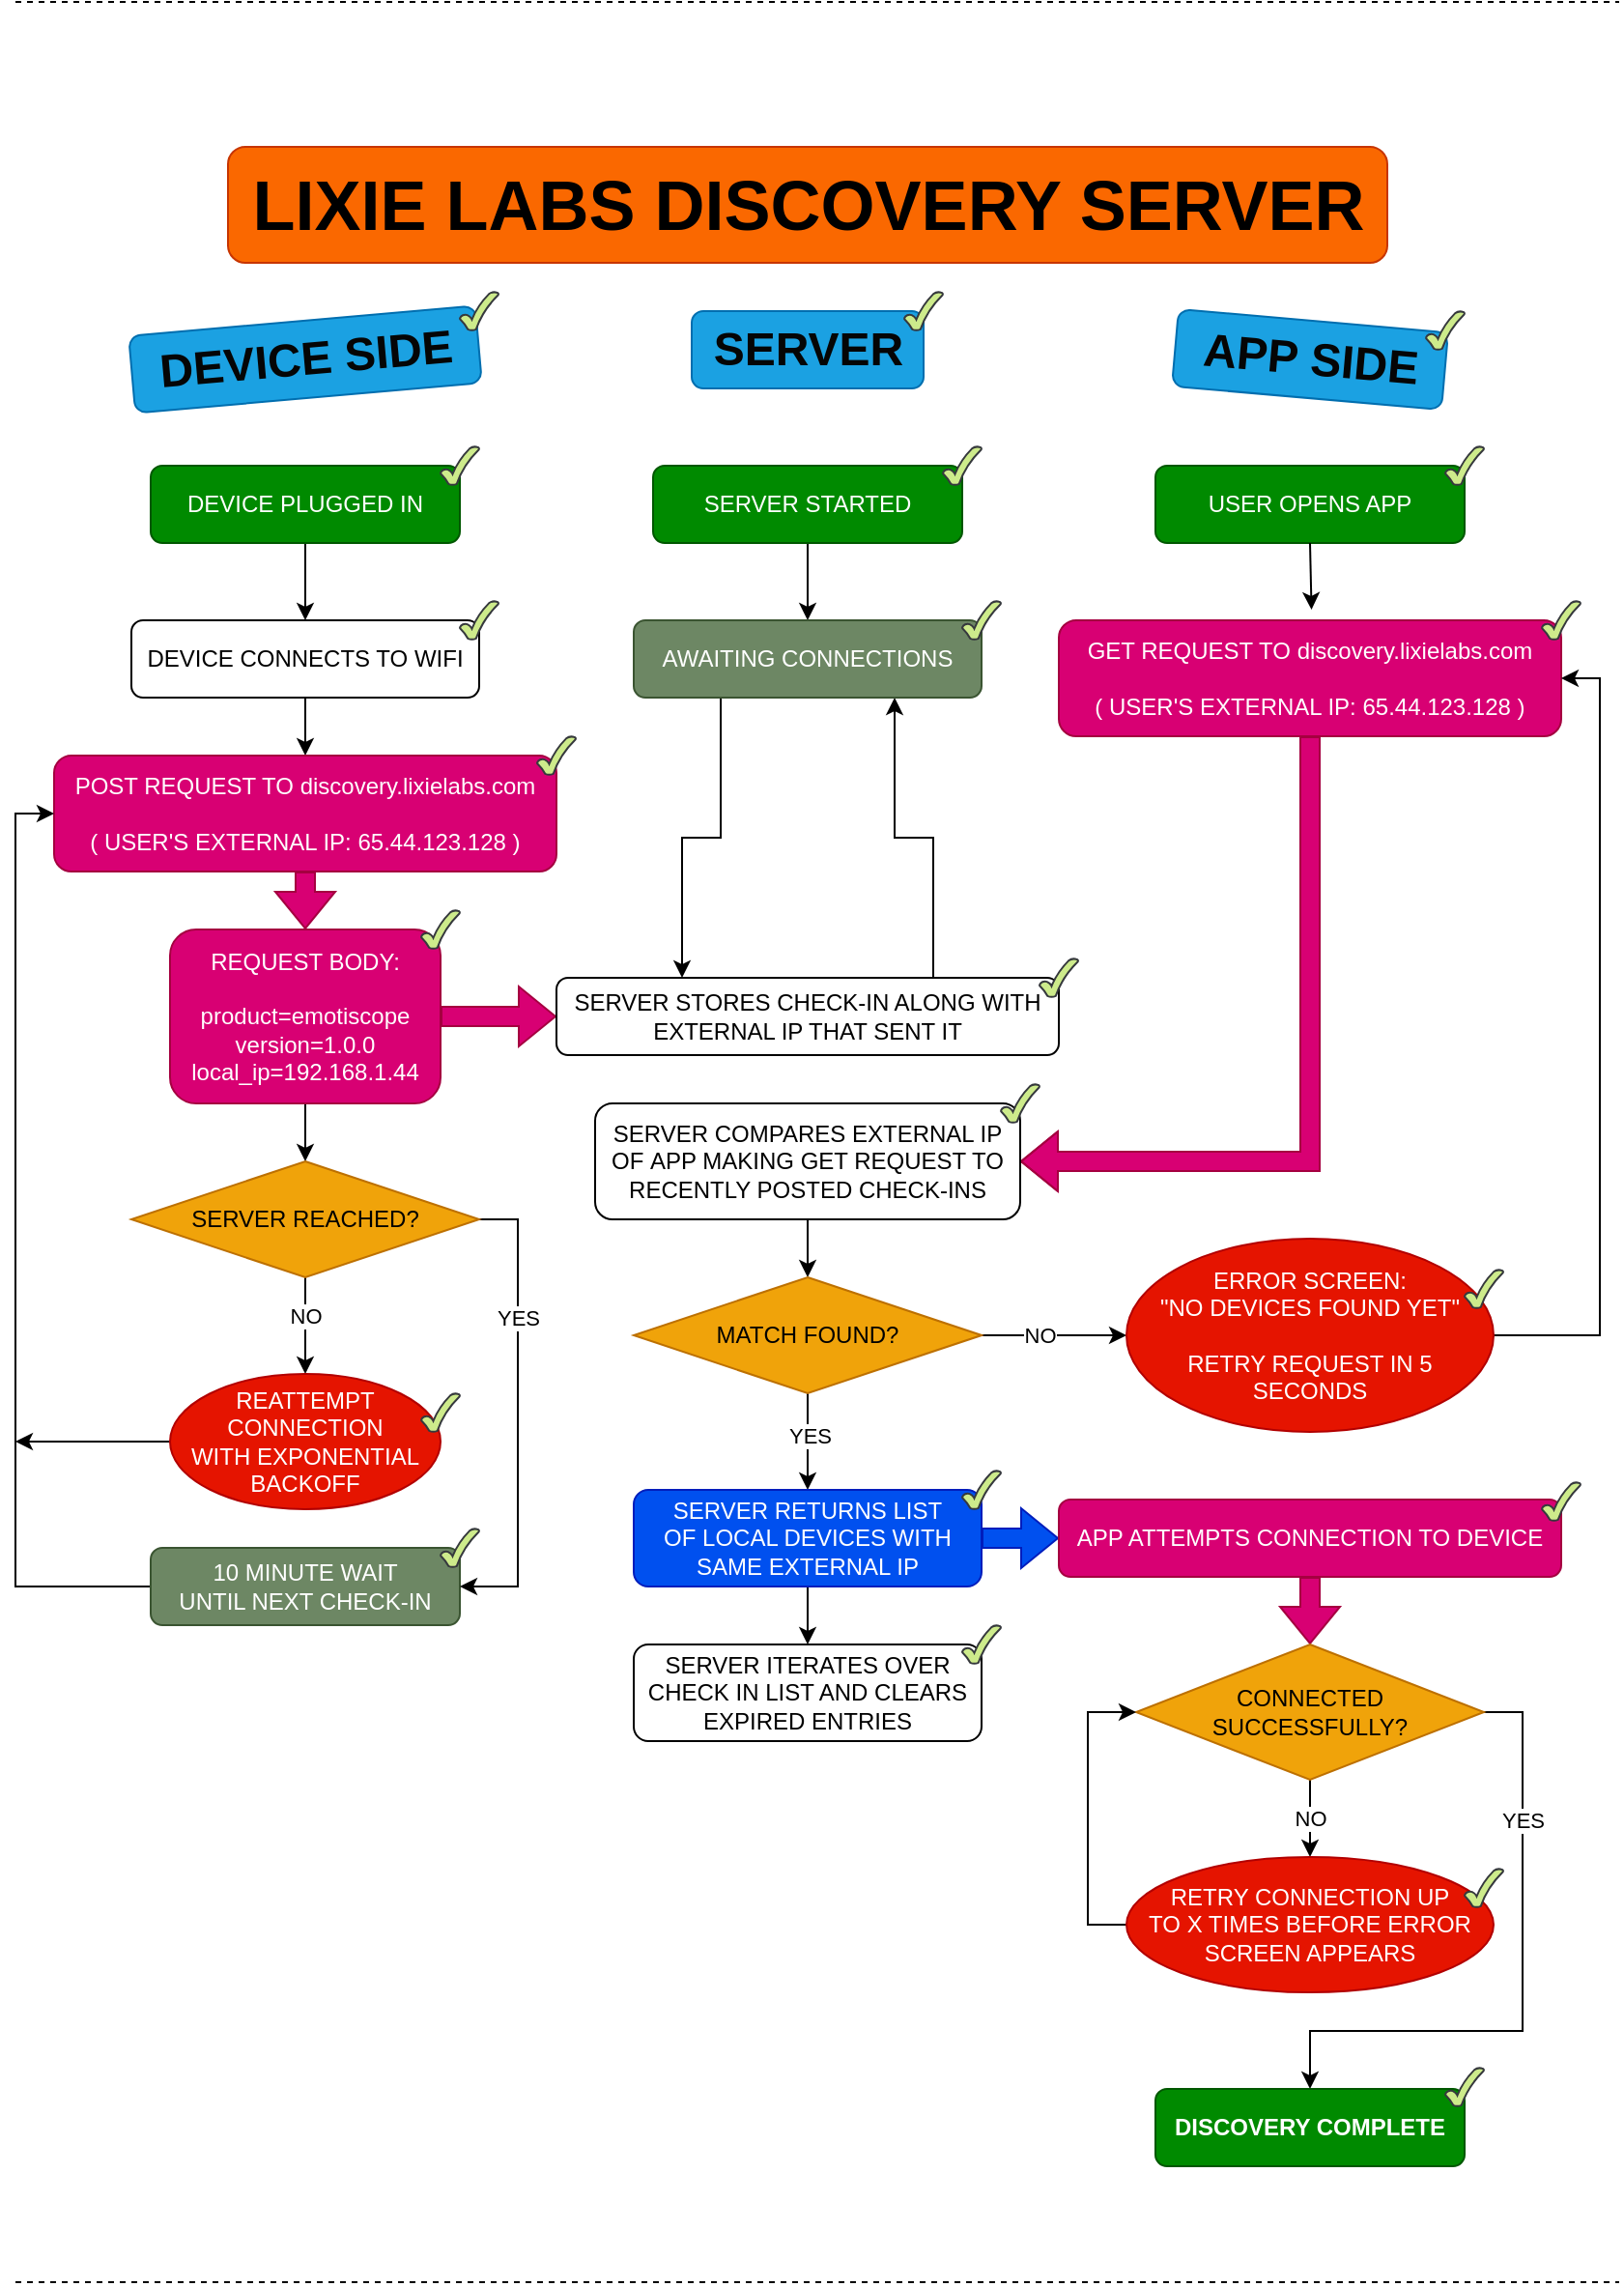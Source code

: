 <mxfile version="23.0.2" type="device">
  <diagram name="Page-1" id="m7h62sNd-sG1F1xwPiXm">
    <mxGraphModel dx="989" dy="582" grid="1" gridSize="10" guides="1" tooltips="1" connect="1" arrows="1" fold="1" page="0" pageScale="1" pageWidth="850" pageHeight="1100" background="none" math="0" shadow="0">
      <root>
        <mxCell id="0" />
        <mxCell id="1" parent="0" />
        <mxCell id="rlILf8Csak6X1hhZwI38-141" style="edgeStyle=orthogonalEdgeStyle;rounded=0;orthogonalLoop=1;jettySize=auto;html=1;exitX=0.5;exitY=1;exitDx=0;exitDy=0;entryX=0.5;entryY=0;entryDx=0;entryDy=0;" parent="1" source="rlILf8Csak6X1hhZwI38-2" target="rlILf8Csak6X1hhZwI38-140" edge="1">
          <mxGeometry relative="1" as="geometry" />
        </mxCell>
        <mxCell id="rlILf8Csak6X1hhZwI38-2" value="DEVICE PLUGGED IN" style="rounded=1;whiteSpace=wrap;html=1;fillColor=#008a00;fontColor=#ffffff;strokeColor=#005700;" parent="1" vertex="1">
          <mxGeometry x="80" y="240" width="160" height="40" as="geometry" />
        </mxCell>
        <mxCell id="rlILf8Csak6X1hhZwI38-3" value="&lt;b&gt;DEVICE SIDE&lt;/b&gt;" style="text;html=1;align=center;verticalAlign=middle;resizable=0;points=[];autosize=1;strokeColor=#006EAF;fillColor=#1ba1e2;fontSize=24;fontStyle=0;labelBackgroundColor=none;labelBorderColor=none;perimeterSpacing=0;fontColor=#050505;rounded=1;glass=0;shadow=0;rotation=355;" parent="1" vertex="1">
          <mxGeometry x="70" y="165" width="180" height="40" as="geometry" />
        </mxCell>
        <mxCell id="rlILf8Csak6X1hhZwI38-143" style="edgeStyle=orthogonalEdgeStyle;rounded=0;orthogonalLoop=1;jettySize=auto;html=1;exitX=0.5;exitY=1;exitDx=0;exitDy=0;entryX=0.5;entryY=0;entryDx=0;entryDy=0;" parent="1" source="rlILf8Csak6X1hhZwI38-140" target="rlILf8Csak6X1hhZwI38-142" edge="1">
          <mxGeometry relative="1" as="geometry" />
        </mxCell>
        <mxCell id="rlILf8Csak6X1hhZwI38-140" value="DEVICE CONNECTS TO WIFI" style="rounded=1;whiteSpace=wrap;html=1;" parent="1" vertex="1">
          <mxGeometry x="70" y="320" width="180" height="40" as="geometry" />
        </mxCell>
        <mxCell id="rlILf8Csak6X1hhZwI38-288" style="edgeStyle=orthogonalEdgeStyle;rounded=0;orthogonalLoop=1;jettySize=auto;html=1;exitX=0.5;exitY=1;exitDx=0;exitDy=0;entryX=0.5;entryY=0;entryDx=0;entryDy=0;fillColor=#d80073;strokeColor=#A50040;shape=flexArrow;" parent="1" source="rlILf8Csak6X1hhZwI38-142" target="rlILf8Csak6X1hhZwI38-287" edge="1">
          <mxGeometry relative="1" as="geometry" />
        </mxCell>
        <mxCell id="rlILf8Csak6X1hhZwI38-142" value="POST REQUEST TO discovery.lixielabs.com&lt;br&gt;&lt;br&gt;( USER&#39;S EXTERNAL IP: 65.44.123.128 )" style="rounded=1;whiteSpace=wrap;html=1;fillColor=#d80073;fontColor=#ffffff;strokeColor=#A50040;" parent="1" vertex="1">
          <mxGeometry x="30" y="390" width="260" height="60" as="geometry" />
        </mxCell>
        <mxCell id="rlILf8Csak6X1hhZwI38-152" value="&lt;b&gt;&lt;font style=&quot;font-size: 36px;&quot;&gt;LIXIE LABS DISCOVERY SERVER&lt;/font&gt;&lt;/b&gt;" style="text;html=1;align=center;verticalAlign=middle;resizable=0;points=[];autosize=1;strokeColor=#C73500;fillColor=#fa6800;fontColor=#000000;rounded=1;" parent="1" vertex="1">
          <mxGeometry x="120" y="75" width="600" height="60" as="geometry" />
        </mxCell>
        <mxCell id="rlILf8Csak6X1hhZwI38-200" value="&lt;b&gt;APP SIDE&lt;/b&gt;" style="text;html=1;align=center;verticalAlign=middle;resizable=0;points=[];autosize=1;strokeColor=#006EAF;fillColor=#1ba1e2;fontSize=24;fontStyle=0;labelBackgroundColor=none;labelBorderColor=none;perimeterSpacing=0;fontColor=#050505;rounded=1;rotation=5;" parent="1" vertex="1">
          <mxGeometry x="610" y="165" width="140" height="40" as="geometry" />
        </mxCell>
        <mxCell id="rlILf8Csak6X1hhZwI38-241" value="" style="endArrow=none;dashed=1;html=1;rounded=0;" parent="1" edge="1">
          <mxGeometry width="50" height="50" relative="1" as="geometry">
            <mxPoint x="10" as="sourcePoint" />
            <mxPoint x="840" as="targetPoint" />
          </mxGeometry>
        </mxCell>
        <mxCell id="rlILf8Csak6X1hhZwI38-298" style="edgeStyle=orthogonalEdgeStyle;rounded=0;orthogonalLoop=1;jettySize=auto;html=1;exitX=1;exitY=0.5;exitDx=0;exitDy=0;entryX=0;entryY=0.5;entryDx=0;entryDy=0;fillColor=#d80073;strokeColor=#A50040;shape=flexArrow;" parent="1" source="rlILf8Csak6X1hhZwI38-287" target="rlILf8Csak6X1hhZwI38-289" edge="1">
          <mxGeometry relative="1" as="geometry" />
        </mxCell>
        <mxCell id="rlILf8Csak6X1hhZwI38-311" style="edgeStyle=orthogonalEdgeStyle;rounded=0;orthogonalLoop=1;jettySize=auto;html=1;exitX=0.5;exitY=1;exitDx=0;exitDy=0;entryX=0.5;entryY=0;entryDx=0;entryDy=0;" parent="1" source="rlILf8Csak6X1hhZwI38-287" target="rlILf8Csak6X1hhZwI38-310" edge="1">
          <mxGeometry relative="1" as="geometry" />
        </mxCell>
        <mxCell id="rlILf8Csak6X1hhZwI38-287" value="&lt;div&gt;REQUEST BODY:&lt;/div&gt;&lt;div&gt;&lt;br&gt;&lt;/div&gt;&lt;div&gt;product=emotiscope&lt;/div&gt;&lt;div&gt;version=1.0.0&lt;/div&gt;&lt;div&gt;local_ip=192.168.1.44&lt;/div&gt;" style="rounded=1;whiteSpace=wrap;html=1;fillColor=#d80073;fontColor=#ffffff;strokeColor=#A50040;" parent="1" vertex="1">
          <mxGeometry x="90" y="480" width="140" height="90" as="geometry" />
        </mxCell>
        <mxCell id="rlILf8Csak6X1hhZwI38-325" style="edgeStyle=orthogonalEdgeStyle;rounded=0;orthogonalLoop=1;jettySize=auto;html=1;exitX=0.75;exitY=0;exitDx=0;exitDy=0;entryX=0.75;entryY=1;entryDx=0;entryDy=0;" parent="1" source="rlILf8Csak6X1hhZwI38-289" target="rlILf8Csak6X1hhZwI38-321" edge="1">
          <mxGeometry relative="1" as="geometry" />
        </mxCell>
        <mxCell id="rlILf8Csak6X1hhZwI38-289" value="SERVER STORES CHECK-IN ALONG WITH EXTERNAL IP THAT SENT IT" style="rounded=1;whiteSpace=wrap;html=1;" parent="1" vertex="1">
          <mxGeometry x="290" y="505" width="260" height="40" as="geometry" />
        </mxCell>
        <mxCell id="rlILf8Csak6X1hhZwI38-292" value="USER OPENS APP" style="rounded=1;whiteSpace=wrap;html=1;fillColor=#008a00;fontColor=#ffffff;strokeColor=#005700;" parent="1" vertex="1">
          <mxGeometry x="600" y="240" width="160" height="40" as="geometry" />
        </mxCell>
        <mxCell id="rlILf8Csak6X1hhZwI38-293" value="&lt;b&gt;SERVER&lt;/b&gt;" style="text;html=1;align=center;verticalAlign=middle;resizable=0;points=[];autosize=1;strokeColor=#006EAF;fillColor=#1ba1e2;fontSize=24;fontStyle=0;labelBackgroundColor=none;labelBorderColor=none;perimeterSpacing=0;fontColor=#050505;rounded=1;glass=0;shadow=0;rotation=0;" parent="1" vertex="1">
          <mxGeometry x="360" y="160" width="120" height="40" as="geometry" />
        </mxCell>
        <mxCell id="rlILf8Csak6X1hhZwI38-322" style="edgeStyle=orthogonalEdgeStyle;rounded=0;orthogonalLoop=1;jettySize=auto;html=1;exitX=0.5;exitY=1;exitDx=0;exitDy=0;entryX=0.5;entryY=0;entryDx=0;entryDy=0;" parent="1" source="rlILf8Csak6X1hhZwI38-294" target="rlILf8Csak6X1hhZwI38-321" edge="1">
          <mxGeometry relative="1" as="geometry" />
        </mxCell>
        <mxCell id="rlILf8Csak6X1hhZwI38-294" value="SERVER STARTED" style="rounded=1;whiteSpace=wrap;html=1;fillColor=#008a00;fontColor=#ffffff;strokeColor=#005700;" parent="1" vertex="1">
          <mxGeometry x="340" y="240" width="160" height="40" as="geometry" />
        </mxCell>
        <mxCell id="rlILf8Csak6X1hhZwI38-300" style="edgeStyle=orthogonalEdgeStyle;rounded=0;orthogonalLoop=1;jettySize=auto;html=1;exitX=0.5;exitY=1;exitDx=0;exitDy=0;entryX=1;entryY=0.5;entryDx=0;entryDy=0;fillColor=#d80073;strokeColor=#A50040;shape=flexArrow;" parent="1" source="rlILf8Csak6X1hhZwI38-295" target="rlILf8Csak6X1hhZwI38-299" edge="1">
          <mxGeometry relative="1" as="geometry" />
        </mxCell>
        <mxCell id="rlILf8Csak6X1hhZwI38-295" value="GET REQUEST TO discovery.lixielabs.com&lt;br&gt;&lt;br&gt;( USER&#39;S EXTERNAL IP: 65.44.123.128 )" style="rounded=1;whiteSpace=wrap;html=1;fillColor=#d80073;fontColor=#ffffff;strokeColor=#A50040;" parent="1" vertex="1">
          <mxGeometry x="550" y="320" width="260" height="60" as="geometry" />
        </mxCell>
        <mxCell id="rlILf8Csak6X1hhZwI38-296" style="edgeStyle=orthogonalEdgeStyle;rounded=0;orthogonalLoop=1;jettySize=auto;html=1;exitX=0.5;exitY=1;exitDx=0;exitDy=0;entryX=0.503;entryY=-0.092;entryDx=0;entryDy=0;entryPerimeter=0;" parent="1" source="rlILf8Csak6X1hhZwI38-292" target="rlILf8Csak6X1hhZwI38-295" edge="1">
          <mxGeometry relative="1" as="geometry" />
        </mxCell>
        <mxCell id="rlILf8Csak6X1hhZwI38-303" style="edgeStyle=orthogonalEdgeStyle;rounded=0;orthogonalLoop=1;jettySize=auto;html=1;exitX=0.5;exitY=1;exitDx=0;exitDy=0;entryX=0.5;entryY=0;entryDx=0;entryDy=0;" parent="1" source="rlILf8Csak6X1hhZwI38-299" target="rlILf8Csak6X1hhZwI38-302" edge="1">
          <mxGeometry relative="1" as="geometry" />
        </mxCell>
        <mxCell id="rlILf8Csak6X1hhZwI38-299" value="SERVER COMPARES EXTERNAL IP&lt;br&gt;OF&amp;nbsp;APP MAKING GET REQUEST TO&lt;br&gt;RECENTLY POSTED CHECK-INS" style="rounded=1;whiteSpace=wrap;html=1;" parent="1" vertex="1">
          <mxGeometry x="310" y="570" width="220" height="60" as="geometry" />
        </mxCell>
        <mxCell id="rlILf8Csak6X1hhZwI38-306" style="edgeStyle=orthogonalEdgeStyle;rounded=0;orthogonalLoop=1;jettySize=auto;html=1;exitX=1;exitY=0.5;exitDx=0;exitDy=0;entryX=0;entryY=0.5;entryDx=0;entryDy=0;" parent="1" source="rlILf8Csak6X1hhZwI38-302" target="rlILf8Csak6X1hhZwI38-305" edge="1">
          <mxGeometry relative="1" as="geometry" />
        </mxCell>
        <mxCell id="rlILf8Csak6X1hhZwI38-307" value="NO" style="edgeLabel;html=1;align=center;verticalAlign=middle;resizable=0;points=[];" parent="rlILf8Csak6X1hhZwI38-306" vertex="1" connectable="0">
          <mxGeometry x="-0.2" y="-3" relative="1" as="geometry">
            <mxPoint y="-3" as="offset" />
          </mxGeometry>
        </mxCell>
        <mxCell id="rlILf8Csak6X1hhZwI38-328" style="edgeStyle=orthogonalEdgeStyle;rounded=0;orthogonalLoop=1;jettySize=auto;html=1;exitX=0.5;exitY=1;exitDx=0;exitDy=0;entryX=0.5;entryY=0;entryDx=0;entryDy=0;" parent="1" source="rlILf8Csak6X1hhZwI38-302" target="rlILf8Csak6X1hhZwI38-327" edge="1">
          <mxGeometry relative="1" as="geometry" />
        </mxCell>
        <mxCell id="rlILf8Csak6X1hhZwI38-329" value="YES" style="edgeLabel;html=1;align=center;verticalAlign=middle;resizable=0;points=[];" parent="rlILf8Csak6X1hhZwI38-328" vertex="1" connectable="0">
          <mxGeometry x="-0.133" y="1" relative="1" as="geometry">
            <mxPoint as="offset" />
          </mxGeometry>
        </mxCell>
        <mxCell id="rlILf8Csak6X1hhZwI38-302" value="MATCH FOUND?" style="rhombus;whiteSpace=wrap;html=1;fillColor=#f0a30a;fontColor=#000000;strokeColor=#BD7000;" parent="1" vertex="1">
          <mxGeometry x="330" y="660" width="180" height="60" as="geometry" />
        </mxCell>
        <mxCell id="rlILf8Csak6X1hhZwI38-326" style="edgeStyle=orthogonalEdgeStyle;rounded=0;orthogonalLoop=1;jettySize=auto;html=1;exitX=1;exitY=0.5;exitDx=0;exitDy=0;entryX=1;entryY=0.5;entryDx=0;entryDy=0;" parent="1" source="rlILf8Csak6X1hhZwI38-305" target="rlILf8Csak6X1hhZwI38-295" edge="1">
          <mxGeometry relative="1" as="geometry">
            <Array as="points">
              <mxPoint x="830" y="690" />
              <mxPoint x="830" y="350" />
            </Array>
          </mxGeometry>
        </mxCell>
        <mxCell id="rlILf8Csak6X1hhZwI38-305" value="ERROR SCREEN:&lt;br&gt;&quot;NO DEVICES FOUND YET&quot;&lt;br&gt;&lt;br&gt;RETRY REQUEST IN 5 SECONDS" style="ellipse;whiteSpace=wrap;html=1;fillColor=#e51400;strokeColor=#B20000;fontColor=#ffffff;" parent="1" vertex="1">
          <mxGeometry x="585" y="640" width="190" height="100" as="geometry" />
        </mxCell>
        <mxCell id="rlILf8Csak6X1hhZwI38-320" style="edgeStyle=orthogonalEdgeStyle;rounded=0;orthogonalLoop=1;jettySize=auto;html=1;exitX=0;exitY=0.5;exitDx=0;exitDy=0;entryX=0;entryY=0.5;entryDx=0;entryDy=0;" parent="1" source="rlILf8Csak6X1hhZwI38-308" target="rlILf8Csak6X1hhZwI38-142" edge="1">
          <mxGeometry relative="1" as="geometry" />
        </mxCell>
        <mxCell id="rlILf8Csak6X1hhZwI38-308" value="10 MINUTE WAIT&lt;br&gt;UNTIL NEXT CHECK-IN" style="rounded=1;whiteSpace=wrap;html=1;fillColor=#6d8764;fontColor=#ffffff;strokeColor=#3A5431;" parent="1" vertex="1">
          <mxGeometry x="80" y="800" width="160" height="40" as="geometry" />
        </mxCell>
        <mxCell id="rlILf8Csak6X1hhZwI38-314" style="edgeStyle=orthogonalEdgeStyle;rounded=0;orthogonalLoop=1;jettySize=auto;html=1;exitX=0.5;exitY=1;exitDx=0;exitDy=0;entryX=0.5;entryY=0;entryDx=0;entryDy=0;" parent="1" source="rlILf8Csak6X1hhZwI38-310" target="rlILf8Csak6X1hhZwI38-313" edge="1">
          <mxGeometry relative="1" as="geometry" />
        </mxCell>
        <mxCell id="rlILf8Csak6X1hhZwI38-315" value="NO" style="edgeLabel;html=1;align=center;verticalAlign=middle;resizable=0;points=[];" parent="rlILf8Csak6X1hhZwI38-314" vertex="1" connectable="0">
          <mxGeometry x="-0.05" y="-1" relative="1" as="geometry">
            <mxPoint x="1" y="-4" as="offset" />
          </mxGeometry>
        </mxCell>
        <mxCell id="rlILf8Csak6X1hhZwI38-318" style="edgeStyle=orthogonalEdgeStyle;rounded=0;orthogonalLoop=1;jettySize=auto;html=1;exitX=1;exitY=0.5;exitDx=0;exitDy=0;entryX=1;entryY=0.5;entryDx=0;entryDy=0;" parent="1" source="rlILf8Csak6X1hhZwI38-310" target="rlILf8Csak6X1hhZwI38-308" edge="1">
          <mxGeometry relative="1" as="geometry">
            <Array as="points">
              <mxPoint x="270" y="630" />
              <mxPoint x="270" y="820" />
            </Array>
          </mxGeometry>
        </mxCell>
        <mxCell id="rlILf8Csak6X1hhZwI38-319" value="YES" style="edgeLabel;html=1;align=center;verticalAlign=middle;resizable=0;points=[];" parent="rlILf8Csak6X1hhZwI38-318" vertex="1" connectable="0">
          <mxGeometry x="-0.172" y="-2" relative="1" as="geometry">
            <mxPoint x="2" y="-29" as="offset" />
          </mxGeometry>
        </mxCell>
        <mxCell id="rlILf8Csak6X1hhZwI38-310" value="SERVER REACHED?" style="rhombus;whiteSpace=wrap;html=1;fillColor=#f0a30a;fontColor=#000000;strokeColor=#BD7000;" parent="1" vertex="1">
          <mxGeometry x="70" y="600" width="180" height="60" as="geometry" />
        </mxCell>
        <mxCell id="rlILf8Csak6X1hhZwI38-341" style="edgeStyle=orthogonalEdgeStyle;rounded=0;orthogonalLoop=1;jettySize=auto;html=1;exitX=0;exitY=0.5;exitDx=0;exitDy=0;" parent="1" source="rlILf8Csak6X1hhZwI38-313" edge="1">
          <mxGeometry relative="1" as="geometry">
            <mxPoint x="10" y="745" as="targetPoint" />
          </mxGeometry>
        </mxCell>
        <mxCell id="rlILf8Csak6X1hhZwI38-313" value="REATTEMPT CONNECTION&lt;br&gt;WITH EXPONENTIAL BACKOFF" style="ellipse;whiteSpace=wrap;html=1;fillColor=#e51400;strokeColor=#B20000;fontColor=#ffffff;" parent="1" vertex="1">
          <mxGeometry x="90" y="710" width="140" height="70" as="geometry" />
        </mxCell>
        <mxCell id="rlILf8Csak6X1hhZwI38-324" style="edgeStyle=orthogonalEdgeStyle;rounded=0;orthogonalLoop=1;jettySize=auto;html=1;exitX=0.25;exitY=1;exitDx=0;exitDy=0;entryX=0.25;entryY=0;entryDx=0;entryDy=0;" parent="1" source="rlILf8Csak6X1hhZwI38-321" target="rlILf8Csak6X1hhZwI38-289" edge="1">
          <mxGeometry relative="1" as="geometry" />
        </mxCell>
        <mxCell id="rlILf8Csak6X1hhZwI38-321" value="AWAITING CONNECTIONS" style="rounded=1;whiteSpace=wrap;html=1;fillColor=#6d8764;fontColor=#ffffff;strokeColor=#3A5431;" parent="1" vertex="1">
          <mxGeometry x="330" y="320" width="180" height="40" as="geometry" />
        </mxCell>
        <mxCell id="rlILf8Csak6X1hhZwI38-331" style="edgeStyle=orthogonalEdgeStyle;rounded=0;orthogonalLoop=1;jettySize=auto;html=1;exitX=1;exitY=0.5;exitDx=0;exitDy=0;entryX=0;entryY=0.5;entryDx=0;entryDy=0;fillColor=#0050ef;strokeColor=#001DBC;shape=flexArrow;" parent="1" source="rlILf8Csak6X1hhZwI38-327" target="rlILf8Csak6X1hhZwI38-330" edge="1">
          <mxGeometry relative="1" as="geometry" />
        </mxCell>
        <mxCell id="rlILf8Csak6X1hhZwI38-344" style="edgeStyle=orthogonalEdgeStyle;rounded=0;orthogonalLoop=1;jettySize=auto;html=1;exitX=0.5;exitY=1;exitDx=0;exitDy=0;entryX=0.5;entryY=0;entryDx=0;entryDy=0;" parent="1" source="rlILf8Csak6X1hhZwI38-327" target="rlILf8Csak6X1hhZwI38-343" edge="1">
          <mxGeometry relative="1" as="geometry" />
        </mxCell>
        <mxCell id="rlILf8Csak6X1hhZwI38-327" value="SERVER RETURNS LIST&lt;br&gt;OF LOCAL DEVICES WITH&lt;br&gt;SAME EXTERNAL IP" style="rounded=1;whiteSpace=wrap;html=1;fillColor=#0050ef;fontColor=#ffffff;strokeColor=#001DBC;" parent="1" vertex="1">
          <mxGeometry x="330" y="770" width="180" height="50" as="geometry" />
        </mxCell>
        <mxCell id="rlILf8Csak6X1hhZwI38-333" style="edgeStyle=orthogonalEdgeStyle;rounded=0;orthogonalLoop=1;jettySize=auto;html=1;exitX=0.5;exitY=1;exitDx=0;exitDy=0;entryX=0.5;entryY=0;entryDx=0;entryDy=0;fillColor=#d80073;strokeColor=#A50040;shape=flexArrow;" parent="1" source="rlILf8Csak6X1hhZwI38-330" target="rlILf8Csak6X1hhZwI38-332" edge="1">
          <mxGeometry relative="1" as="geometry" />
        </mxCell>
        <mxCell id="rlILf8Csak6X1hhZwI38-330" value="APP ATTEMPTS CONNECTION TO DEVICE" style="rounded=1;whiteSpace=wrap;html=1;fillColor=#d80073;fontColor=#ffffff;strokeColor=#A50040;" parent="1" vertex="1">
          <mxGeometry x="550" y="775" width="260" height="40" as="geometry" />
        </mxCell>
        <mxCell id="rlILf8Csak6X1hhZwI38-335" style="edgeStyle=orthogonalEdgeStyle;rounded=0;orthogonalLoop=1;jettySize=auto;html=1;exitX=0.5;exitY=1;exitDx=0;exitDy=0;entryX=0.5;entryY=0;entryDx=0;entryDy=0;" parent="1" source="rlILf8Csak6X1hhZwI38-332" target="rlILf8Csak6X1hhZwI38-334" edge="1">
          <mxGeometry relative="1" as="geometry" />
        </mxCell>
        <mxCell id="rlILf8Csak6X1hhZwI38-336" value="NO" style="edgeLabel;html=1;align=center;verticalAlign=middle;resizable=0;points=[];" parent="rlILf8Csak6X1hhZwI38-335" vertex="1" connectable="0">
          <mxGeometry x="-0.356" y="-2" relative="1" as="geometry">
            <mxPoint x="2" y="7" as="offset" />
          </mxGeometry>
        </mxCell>
        <mxCell id="rlILf8Csak6X1hhZwI38-338" style="edgeStyle=orthogonalEdgeStyle;rounded=0;orthogonalLoop=1;jettySize=auto;html=1;exitX=1;exitY=0.5;exitDx=0;exitDy=0;entryX=0.5;entryY=0;entryDx=0;entryDy=0;" parent="1" source="rlILf8Csak6X1hhZwI38-332" target="rlILf8Csak6X1hhZwI38-337" edge="1">
          <mxGeometry relative="1" as="geometry">
            <Array as="points">
              <mxPoint x="790" y="885" />
              <mxPoint x="790" y="1050" />
              <mxPoint x="680" y="1050" />
            </Array>
          </mxGeometry>
        </mxCell>
        <mxCell id="rlILf8Csak6X1hhZwI38-339" value="YES" style="edgeLabel;html=1;align=center;verticalAlign=middle;resizable=0;points=[];" parent="rlILf8Csak6X1hhZwI38-338" vertex="1" connectable="0">
          <mxGeometry x="-0.401" y="-1" relative="1" as="geometry">
            <mxPoint x="1" y="-22" as="offset" />
          </mxGeometry>
        </mxCell>
        <mxCell id="rlILf8Csak6X1hhZwI38-332" value="CONNECTED SUCCESSFULLY?" style="rhombus;whiteSpace=wrap;html=1;fillColor=#f0a30a;fontColor=#000000;strokeColor=#BD7000;" parent="1" vertex="1">
          <mxGeometry x="590" y="850" width="180" height="70" as="geometry" />
        </mxCell>
        <mxCell id="rlILf8Csak6X1hhZwI38-342" style="edgeStyle=orthogonalEdgeStyle;rounded=0;orthogonalLoop=1;jettySize=auto;html=1;exitX=0;exitY=0.5;exitDx=0;exitDy=0;entryX=0;entryY=0.5;entryDx=0;entryDy=0;" parent="1" source="rlILf8Csak6X1hhZwI38-334" target="rlILf8Csak6X1hhZwI38-332" edge="1">
          <mxGeometry relative="1" as="geometry" />
        </mxCell>
        <mxCell id="rlILf8Csak6X1hhZwI38-334" value="RETRY CONNECTION UP&lt;br&gt;TO X TIMES BEFORE ERROR SCREEN APPEARS" style="ellipse;whiteSpace=wrap;html=1;fillColor=#e51400;strokeColor=#B20000;fontColor=#ffffff;" parent="1" vertex="1">
          <mxGeometry x="585" y="960" width="190" height="70" as="geometry" />
        </mxCell>
        <mxCell id="rlILf8Csak6X1hhZwI38-337" value="DISCOVERY COMPLETE" style="rounded=1;whiteSpace=wrap;html=1;fillColor=#008a00;fontColor=#ffffff;strokeColor=#005700;fontStyle=1" parent="1" vertex="1">
          <mxGeometry x="600" y="1080" width="160" height="40" as="geometry" />
        </mxCell>
        <mxCell id="rlILf8Csak6X1hhZwI38-343" value="SERVER ITERATES OVER CHECK IN LIST AND CLEARS EXPIRED ENTRIES" style="rounded=1;whiteSpace=wrap;html=1;" parent="1" vertex="1">
          <mxGeometry x="330" y="850" width="180" height="50" as="geometry" />
        </mxCell>
        <mxCell id="rlILf8Csak6X1hhZwI38-345" value="" style="endArrow=none;dashed=1;html=1;rounded=0;" parent="1" edge="1">
          <mxGeometry width="50" height="50" relative="1" as="geometry">
            <mxPoint x="10" y="1180" as="sourcePoint" />
            <mxPoint x="840" y="1180" as="targetPoint" />
          </mxGeometry>
        </mxCell>
        <mxCell id="ryU5Rt2BenNnfQmtWVMC-1" value="" style="verticalLabelPosition=bottom;verticalAlign=top;html=1;shape=mxgraph.basic.tick;fillColor=#cdeb8b;strokeColor=#36393d;" vertex="1" parent="1">
          <mxGeometry x="490" y="230" width="20" height="20" as="geometry" />
        </mxCell>
        <mxCell id="ryU5Rt2BenNnfQmtWVMC-2" value="" style="verticalLabelPosition=bottom;verticalAlign=top;html=1;shape=mxgraph.basic.tick;fillColor=#cdeb8b;strokeColor=#36393d;" vertex="1" parent="1">
          <mxGeometry x="500" y="310" width="20" height="20" as="geometry" />
        </mxCell>
        <mxCell id="ryU5Rt2BenNnfQmtWVMC-5" value="" style="verticalLabelPosition=bottom;verticalAlign=top;html=1;shape=mxgraph.basic.tick;fillColor=#cdeb8b;strokeColor=#36393d;" vertex="1" parent="1">
          <mxGeometry x="540" y="495" width="20" height="20" as="geometry" />
        </mxCell>
        <mxCell id="ryU5Rt2BenNnfQmtWVMC-6" value="" style="verticalLabelPosition=bottom;verticalAlign=top;html=1;shape=mxgraph.basic.tick;fillColor=#cdeb8b;strokeColor=#36393d;" vertex="1" parent="1">
          <mxGeometry x="520" y="560" width="20" height="20" as="geometry" />
        </mxCell>
        <mxCell id="ryU5Rt2BenNnfQmtWVMC-7" value="" style="verticalLabelPosition=bottom;verticalAlign=top;html=1;shape=mxgraph.basic.tick;fillColor=#cdeb8b;strokeColor=#36393d;" vertex="1" parent="1">
          <mxGeometry x="500" y="760" width="20" height="20" as="geometry" />
        </mxCell>
        <mxCell id="ryU5Rt2BenNnfQmtWVMC-8" value="" style="verticalLabelPosition=bottom;verticalAlign=top;html=1;shape=mxgraph.basic.tick;fillColor=#cdeb8b;strokeColor=#36393d;" vertex="1" parent="1">
          <mxGeometry x="500" y="840" width="20" height="20" as="geometry" />
        </mxCell>
        <mxCell id="ryU5Rt2BenNnfQmtWVMC-10" value="" style="verticalLabelPosition=bottom;verticalAlign=top;html=1;shape=mxgraph.basic.tick;fillColor=#cdeb8b;strokeColor=#36393d;" vertex="1" parent="1">
          <mxGeometry x="230" y="230" width="20" height="20" as="geometry" />
        </mxCell>
        <mxCell id="ryU5Rt2BenNnfQmtWVMC-11" value="" style="verticalLabelPosition=bottom;verticalAlign=top;html=1;shape=mxgraph.basic.tick;fillColor=#cdeb8b;strokeColor=#36393d;" vertex="1" parent="1">
          <mxGeometry x="240" y="310" width="20" height="20" as="geometry" />
        </mxCell>
        <mxCell id="ryU5Rt2BenNnfQmtWVMC-12" value="" style="verticalLabelPosition=bottom;verticalAlign=top;html=1;shape=mxgraph.basic.tick;fillColor=#cdeb8b;strokeColor=#36393d;" vertex="1" parent="1">
          <mxGeometry x="280" y="380" width="20" height="20" as="geometry" />
        </mxCell>
        <mxCell id="ryU5Rt2BenNnfQmtWVMC-13" value="" style="verticalLabelPosition=bottom;verticalAlign=top;html=1;shape=mxgraph.basic.tick;fillColor=#cdeb8b;strokeColor=#36393d;" vertex="1" parent="1">
          <mxGeometry x="220" y="470" width="20" height="20" as="geometry" />
        </mxCell>
        <mxCell id="ryU5Rt2BenNnfQmtWVMC-14" value="" style="verticalLabelPosition=bottom;verticalAlign=top;html=1;shape=mxgraph.basic.tick;fillColor=#cdeb8b;strokeColor=#36393d;" vertex="1" parent="1">
          <mxGeometry x="230" y="790" width="20" height="20" as="geometry" />
        </mxCell>
        <mxCell id="ryU5Rt2BenNnfQmtWVMC-15" value="" style="verticalLabelPosition=bottom;verticalAlign=top;html=1;shape=mxgraph.basic.tick;fillColor=#cdeb8b;strokeColor=#36393d;" vertex="1" parent="1">
          <mxGeometry x="220" y="720" width="20" height="20" as="geometry" />
        </mxCell>
        <mxCell id="ryU5Rt2BenNnfQmtWVMC-16" value="" style="verticalLabelPosition=bottom;verticalAlign=top;html=1;shape=mxgraph.basic.tick;fillColor=#cdeb8b;strokeColor=#36393d;" vertex="1" parent="1">
          <mxGeometry x="240" y="150" width="20" height="20" as="geometry" />
        </mxCell>
        <mxCell id="ryU5Rt2BenNnfQmtWVMC-17" value="" style="verticalLabelPosition=bottom;verticalAlign=top;html=1;shape=mxgraph.basic.tick;fillColor=#cdeb8b;strokeColor=#36393d;" vertex="1" parent="1">
          <mxGeometry x="750" y="230" width="20" height="20" as="geometry" />
        </mxCell>
        <mxCell id="ryU5Rt2BenNnfQmtWVMC-18" value="" style="verticalLabelPosition=bottom;verticalAlign=top;html=1;shape=mxgraph.basic.tick;fillColor=#cdeb8b;strokeColor=#36393d;" vertex="1" parent="1">
          <mxGeometry x="800" y="310" width="20" height="20" as="geometry" />
        </mxCell>
        <mxCell id="ryU5Rt2BenNnfQmtWVMC-19" value="" style="verticalLabelPosition=bottom;verticalAlign=top;html=1;shape=mxgraph.basic.tick;fillColor=#cdeb8b;strokeColor=#36393d;" vertex="1" parent="1">
          <mxGeometry x="800" y="766" width="20" height="20" as="geometry" />
        </mxCell>
        <mxCell id="ryU5Rt2BenNnfQmtWVMC-21" value="" style="verticalLabelPosition=bottom;verticalAlign=top;html=1;shape=mxgraph.basic.tick;fillColor=#cdeb8b;strokeColor=#36393d;" vertex="1" parent="1">
          <mxGeometry x="760" y="966" width="20" height="20" as="geometry" />
        </mxCell>
        <mxCell id="ryU5Rt2BenNnfQmtWVMC-22" value="" style="verticalLabelPosition=bottom;verticalAlign=top;html=1;shape=mxgraph.basic.tick;fillColor=#cdeb8b;strokeColor=#36393d;" vertex="1" parent="1">
          <mxGeometry x="750" y="1069" width="20" height="20" as="geometry" />
        </mxCell>
        <mxCell id="ryU5Rt2BenNnfQmtWVMC-23" value="" style="verticalLabelPosition=bottom;verticalAlign=top;html=1;shape=mxgraph.basic.tick;fillColor=#cdeb8b;strokeColor=#36393d;" vertex="1" parent="1">
          <mxGeometry x="760" y="656" width="20" height="20" as="geometry" />
        </mxCell>
        <mxCell id="ryU5Rt2BenNnfQmtWVMC-24" value="" style="verticalLabelPosition=bottom;verticalAlign=top;html=1;shape=mxgraph.basic.tick;fillColor=#cdeb8b;strokeColor=#36393d;" vertex="1" parent="1">
          <mxGeometry x="470" y="150" width="20" height="20" as="geometry" />
        </mxCell>
        <mxCell id="ryU5Rt2BenNnfQmtWVMC-25" value="" style="verticalLabelPosition=bottom;verticalAlign=top;html=1;shape=mxgraph.basic.tick;fillColor=#cdeb8b;strokeColor=#36393d;" vertex="1" parent="1">
          <mxGeometry x="740" y="160" width="20" height="20" as="geometry" />
        </mxCell>
      </root>
    </mxGraphModel>
  </diagram>
</mxfile>
